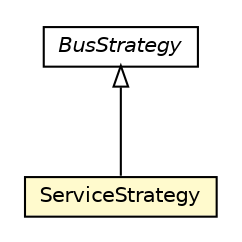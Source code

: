 #!/usr/local/bin/dot
#
# Class diagram 
# Generated by UMLGraph version R5_6-24-gf6e263 (http://www.umlgraph.org/)
#

digraph G {
	edge [fontname="Helvetica",fontsize=10,labelfontname="Helvetica",labelfontsize=10];
	node [fontname="Helvetica",fontsize=10,shape=plaintext];
	nodesep=0.25;
	ranksep=0.5;
	// org.universAAL.middleware.bus.model.BusStrategy
	c380511 [label=<<table title="org.universAAL.middleware.bus.model.BusStrategy" border="0" cellborder="1" cellspacing="0" cellpadding="2" port="p" href="../../bus/model/BusStrategy.html">
		<tr><td><table border="0" cellspacing="0" cellpadding="1">
<tr><td align="center" balign="center"><font face="Helvetica-Oblique"> BusStrategy </font></td></tr>
		</table></td></tr>
		</table>>, URL="../../bus/model/BusStrategy.html", fontname="Helvetica", fontcolor="black", fontsize=10.0];
	// org.universAAL.middleware.service.impl.ServiceStrategy
	c380593 [label=<<table title="org.universAAL.middleware.service.impl.ServiceStrategy" border="0" cellborder="1" cellspacing="0" cellpadding="2" port="p" bgcolor="lemonChiffon" href="./ServiceStrategy.html">
		<tr><td><table border="0" cellspacing="0" cellpadding="1">
<tr><td align="center" balign="center"> ServiceStrategy </td></tr>
		</table></td></tr>
		</table>>, URL="./ServiceStrategy.html", fontname="Helvetica", fontcolor="black", fontsize=10.0];
	//org.universAAL.middleware.service.impl.ServiceStrategy extends org.universAAL.middleware.bus.model.BusStrategy
	c380511:p -> c380593:p [dir=back,arrowtail=empty];
}

